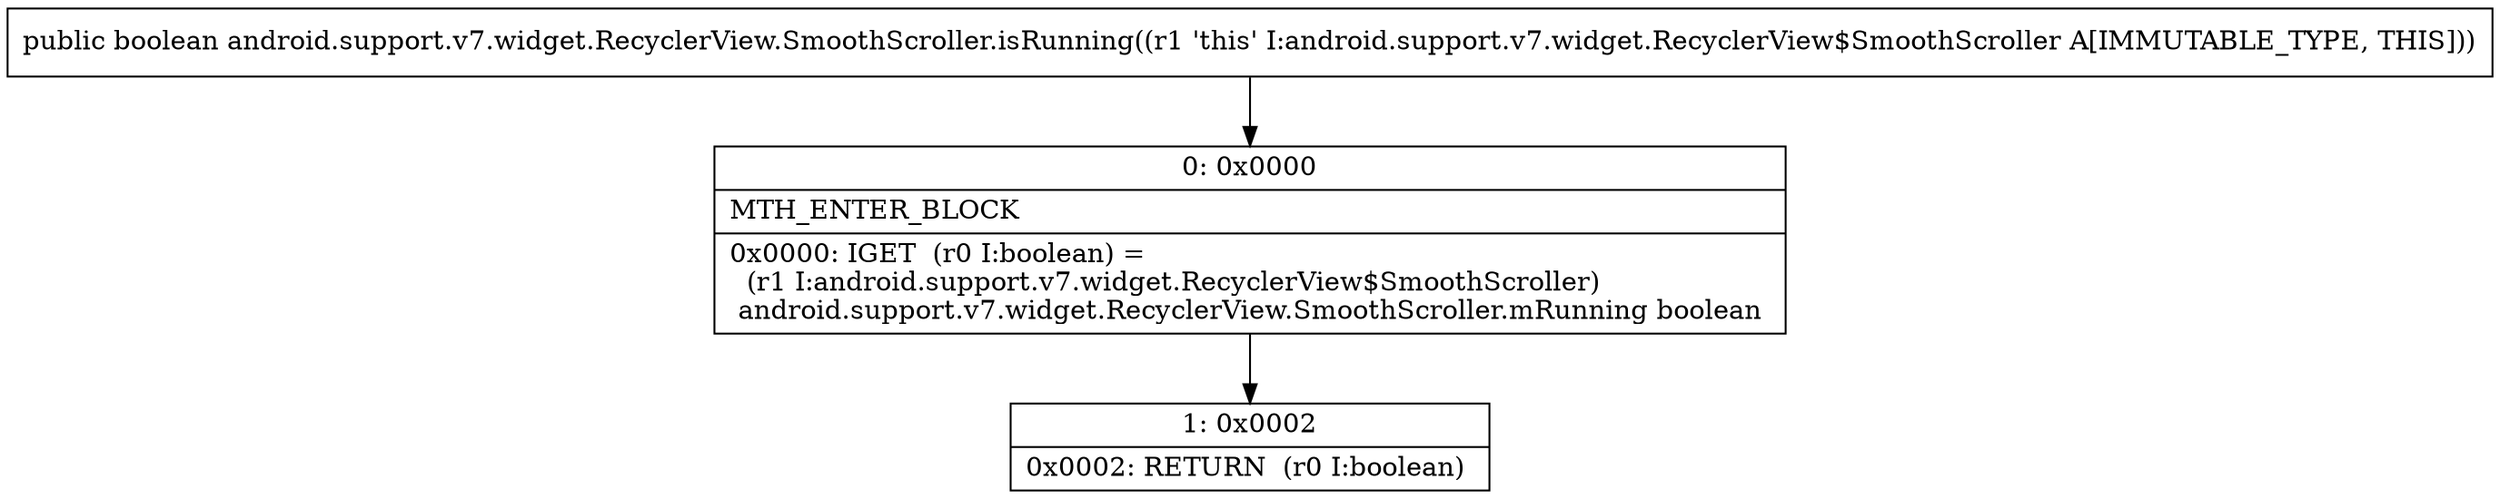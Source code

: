 digraph "CFG forandroid.support.v7.widget.RecyclerView.SmoothScroller.isRunning()Z" {
Node_0 [shape=record,label="{0\:\ 0x0000|MTH_ENTER_BLOCK\l|0x0000: IGET  (r0 I:boolean) = \l  (r1 I:android.support.v7.widget.RecyclerView$SmoothScroller)\l android.support.v7.widget.RecyclerView.SmoothScroller.mRunning boolean \l}"];
Node_1 [shape=record,label="{1\:\ 0x0002|0x0002: RETURN  (r0 I:boolean) \l}"];
MethodNode[shape=record,label="{public boolean android.support.v7.widget.RecyclerView.SmoothScroller.isRunning((r1 'this' I:android.support.v7.widget.RecyclerView$SmoothScroller A[IMMUTABLE_TYPE, THIS])) }"];
MethodNode -> Node_0;
Node_0 -> Node_1;
}

